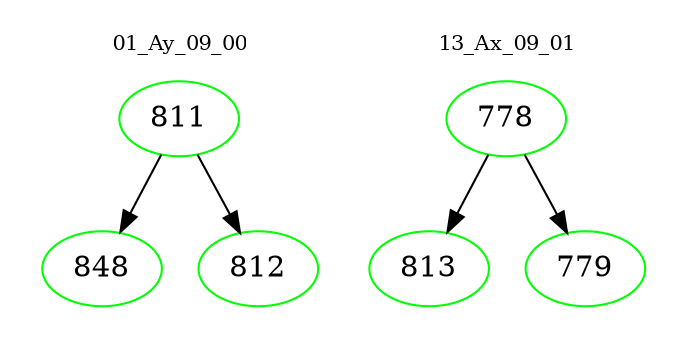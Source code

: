 digraph{
subgraph cluster_0 {
color = white
label = "01_Ay_09_00";
fontsize=10;
T0_811 [label="811", color="green"]
T0_811 -> T0_848 [color="black"]
T0_848 [label="848", color="green"]
T0_811 -> T0_812 [color="black"]
T0_812 [label="812", color="green"]
}
subgraph cluster_1 {
color = white
label = "13_Ax_09_01";
fontsize=10;
T1_778 [label="778", color="green"]
T1_778 -> T1_813 [color="black"]
T1_813 [label="813", color="green"]
T1_778 -> T1_779 [color="black"]
T1_779 [label="779", color="green"]
}
}
